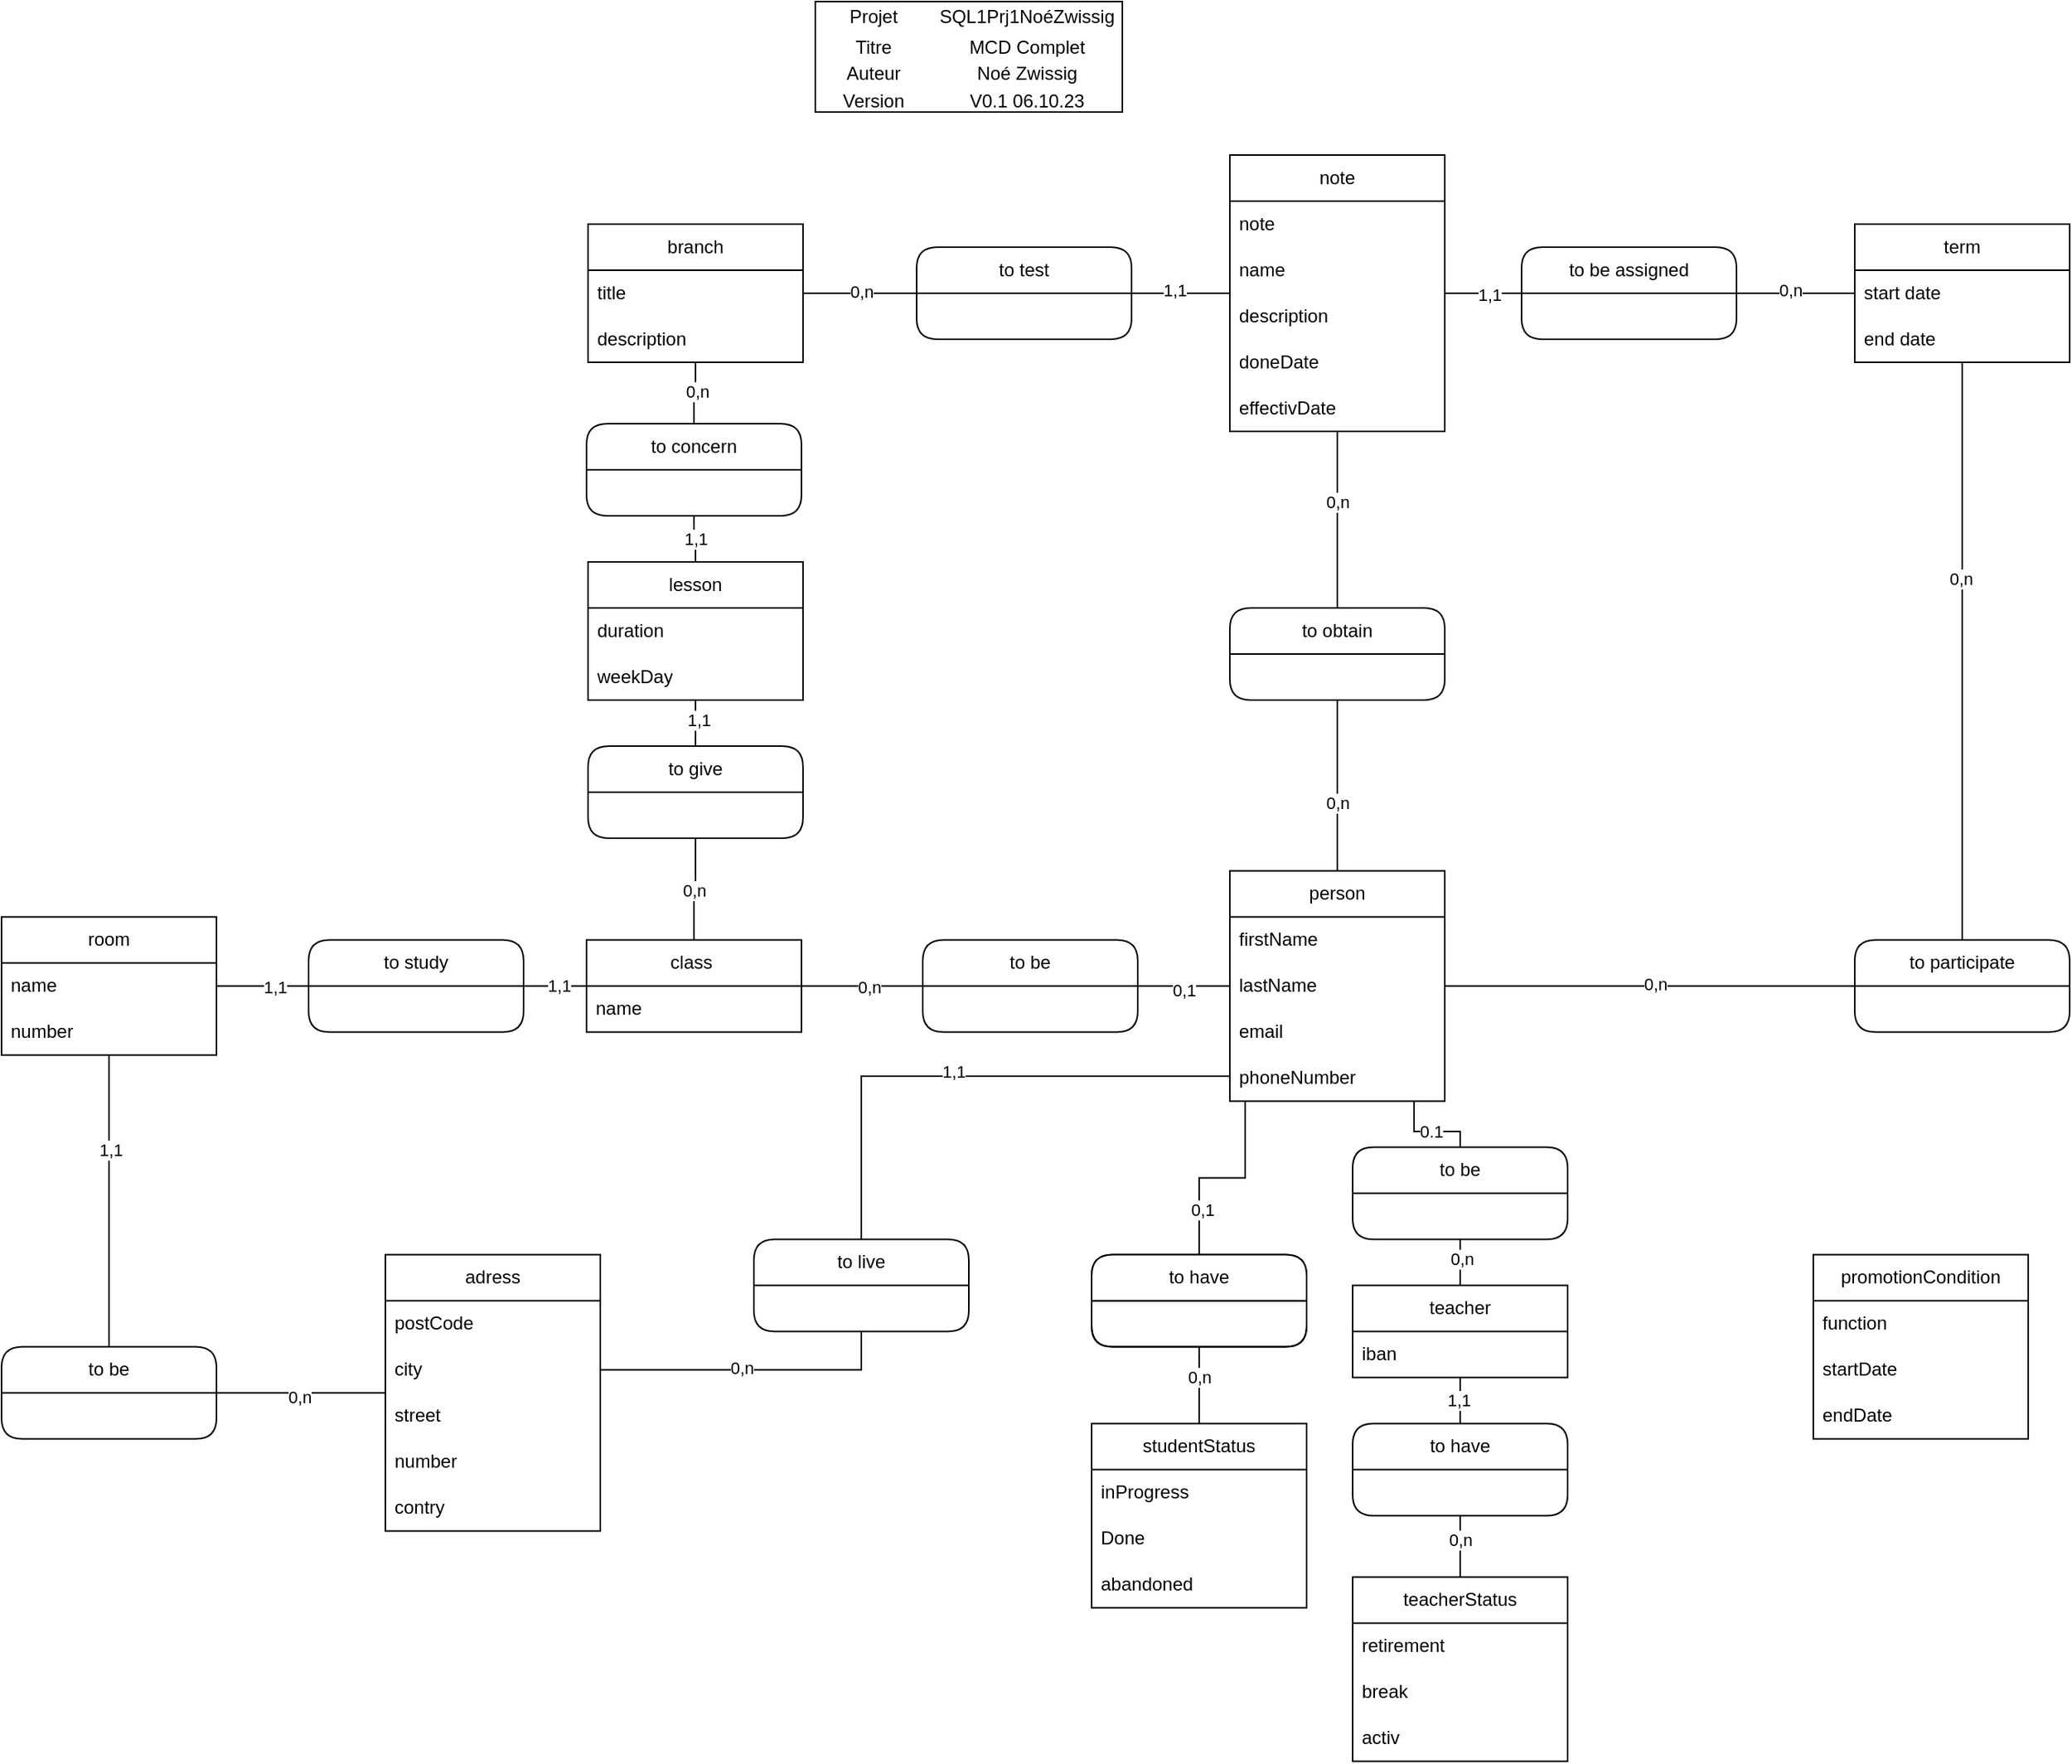 <mxfile version="22.0.3" type="device">
  <diagram id="SlcyL_1dXc510HohTbMC" name="Page-1">
    <mxGraphModel dx="1696" dy="459" grid="1" gridSize="10" guides="1" tooltips="1" connect="1" arrows="1" fold="1" page="1" pageScale="1" pageWidth="827" pageHeight="1169" math="0" shadow="0">
      <root>
        <mxCell id="0" />
        <mxCell id="1" parent="0" />
        <mxCell id="Vm--kur70LxepdhDHyg7-114" style="edgeStyle=orthogonalEdgeStyle;shape=connector;rounded=0;orthogonalLoop=1;jettySize=auto;html=1;labelBackgroundColor=none;strokeColor=default;align=center;verticalAlign=middle;fontFamily=Helvetica;fontSize=11;fontColor=default;endArrow=none;endFill=0;" edge="1" parent="1" source="Vm--kur70LxepdhDHyg7-1" target="Vm--kur70LxepdhDHyg7-113">
          <mxGeometry relative="1" as="geometry">
            <Array as="points">
              <mxPoint x="400" y="746" />
              <mxPoint x="430" y="746" />
            </Array>
          </mxGeometry>
        </mxCell>
        <mxCell id="Vm--kur70LxepdhDHyg7-125" value="0.1" style="edgeLabel;html=1;align=center;verticalAlign=middle;resizable=0;points=[];fontSize=11;fontFamily=Helvetica;fontColor=default;" vertex="1" connectable="0" parent="Vm--kur70LxepdhDHyg7-114">
          <mxGeometry x="-0.006" relative="1" as="geometry">
            <mxPoint as="offset" />
          </mxGeometry>
        </mxCell>
        <mxCell id="Vm--kur70LxepdhDHyg7-122" style="edgeStyle=orthogonalEdgeStyle;shape=connector;rounded=0;orthogonalLoop=1;jettySize=auto;html=1;labelBackgroundColor=none;strokeColor=default;align=center;verticalAlign=middle;fontFamily=Helvetica;fontSize=11;fontColor=default;endArrow=none;endFill=0;" edge="1" parent="1" source="Vm--kur70LxepdhDHyg7-1" target="Vm--kur70LxepdhDHyg7-112">
          <mxGeometry relative="1" as="geometry">
            <Array as="points">
              <mxPoint x="290" y="776.25" />
              <mxPoint x="260" y="776.25" />
            </Array>
          </mxGeometry>
        </mxCell>
        <mxCell id="Vm--kur70LxepdhDHyg7-123" value="0,1" style="edgeLabel;html=1;align=center;verticalAlign=middle;resizable=0;points=[];fontSize=11;fontFamily=Helvetica;fontColor=default;" vertex="1" connectable="0" parent="Vm--kur70LxepdhDHyg7-122">
          <mxGeometry x="0.549" y="2" relative="1" as="geometry">
            <mxPoint as="offset" />
          </mxGeometry>
        </mxCell>
        <mxCell id="Vm--kur70LxepdhDHyg7-131" style="edgeStyle=orthogonalEdgeStyle;shape=connector;rounded=0;orthogonalLoop=1;jettySize=auto;html=1;labelBackgroundColor=none;strokeColor=default;align=center;verticalAlign=middle;fontFamily=Helvetica;fontSize=11;fontColor=default;endArrow=none;endFill=0;" edge="1" parent="1" source="Vm--kur70LxepdhDHyg7-1" target="Vm--kur70LxepdhDHyg7-130">
          <mxGeometry relative="1" as="geometry" />
        </mxCell>
        <mxCell id="Vm--kur70LxepdhDHyg7-133" value="0,1" style="edgeLabel;html=1;align=center;verticalAlign=middle;resizable=0;points=[];fontSize=11;fontFamily=Helvetica;fontColor=default;" vertex="1" connectable="0" parent="Vm--kur70LxepdhDHyg7-131">
          <mxGeometry x="0.008" y="2" relative="1" as="geometry">
            <mxPoint as="offset" />
          </mxGeometry>
        </mxCell>
        <mxCell id="Vm--kur70LxepdhDHyg7-156" style="edgeStyle=orthogonalEdgeStyle;shape=connector;rounded=0;orthogonalLoop=1;jettySize=auto;html=1;labelBackgroundColor=none;strokeColor=default;align=center;verticalAlign=middle;fontFamily=Helvetica;fontSize=11;fontColor=default;endArrow=none;endFill=0;" edge="1" parent="1" source="Vm--kur70LxepdhDHyg7-1" target="Vm--kur70LxepdhDHyg7-155">
          <mxGeometry relative="1" as="geometry" />
        </mxCell>
        <mxCell id="Vm--kur70LxepdhDHyg7-158" value="0,n" style="edgeLabel;html=1;align=center;verticalAlign=middle;resizable=0;points=[];fontSize=11;fontFamily=Helvetica;fontColor=default;" vertex="1" connectable="0" parent="Vm--kur70LxepdhDHyg7-156">
          <mxGeometry x="-0.188" relative="1" as="geometry">
            <mxPoint as="offset" />
          </mxGeometry>
        </mxCell>
        <mxCell id="Vm--kur70LxepdhDHyg7-171" style="edgeStyle=orthogonalEdgeStyle;shape=connector;rounded=0;orthogonalLoop=1;jettySize=auto;html=1;labelBackgroundColor=none;strokeColor=default;align=center;verticalAlign=middle;fontFamily=Helvetica;fontSize=11;fontColor=default;endArrow=none;endFill=0;" edge="1" parent="1" source="Vm--kur70LxepdhDHyg7-1" target="Vm--kur70LxepdhDHyg7-170">
          <mxGeometry relative="1" as="geometry" />
        </mxCell>
        <mxCell id="Vm--kur70LxepdhDHyg7-174" value="0,n" style="edgeLabel;html=1;align=center;verticalAlign=middle;resizable=0;points=[];fontSize=11;fontFamily=Helvetica;fontColor=default;" vertex="1" connectable="0" parent="Vm--kur70LxepdhDHyg7-171">
          <mxGeometry x="0.021" y="2" relative="1" as="geometry">
            <mxPoint as="offset" />
          </mxGeometry>
        </mxCell>
        <mxCell id="Vm--kur70LxepdhDHyg7-177" style="edgeStyle=orthogonalEdgeStyle;shape=connector;rounded=0;orthogonalLoop=1;jettySize=auto;html=1;labelBackgroundColor=none;strokeColor=default;align=center;verticalAlign=middle;fontFamily=Helvetica;fontSize=11;fontColor=default;endArrow=none;endFill=0;" edge="1" parent="1" source="Vm--kur70LxepdhDHyg7-1" target="Vm--kur70LxepdhDHyg7-175">
          <mxGeometry relative="1" as="geometry">
            <Array as="points">
              <mxPoint x="40" y="710" />
            </Array>
          </mxGeometry>
        </mxCell>
        <mxCell id="Vm--kur70LxepdhDHyg7-178" value="1,1" style="edgeLabel;html=1;align=center;verticalAlign=middle;resizable=0;points=[];fontSize=11;fontFamily=Helvetica;fontColor=default;" vertex="1" connectable="0" parent="Vm--kur70LxepdhDHyg7-177">
          <mxGeometry x="0.04" y="-3" relative="1" as="geometry">
            <mxPoint as="offset" />
          </mxGeometry>
        </mxCell>
        <mxCell id="Vm--kur70LxepdhDHyg7-1" value="person" style="swimlane;fontStyle=0;childLayout=stackLayout;horizontal=1;startSize=30;horizontalStack=0;resizeParent=1;resizeParentMax=0;resizeLast=0;collapsible=1;marginBottom=0;whiteSpace=wrap;html=1;labelBackgroundColor=none;" vertex="1" parent="1">
          <mxGeometry x="280" y="576.25" width="140" height="150" as="geometry" />
        </mxCell>
        <mxCell id="Vm--kur70LxepdhDHyg7-2" value="firstName" style="text;strokeColor=none;fillColor=none;align=left;verticalAlign=middle;spacingLeft=4;spacingRight=4;overflow=hidden;points=[[0,0.5],[1,0.5]];portConstraint=eastwest;rotatable=0;whiteSpace=wrap;html=1;labelBackgroundColor=none;" vertex="1" parent="Vm--kur70LxepdhDHyg7-1">
          <mxGeometry y="30" width="140" height="30" as="geometry" />
        </mxCell>
        <mxCell id="Vm--kur70LxepdhDHyg7-3" value="lastName" style="text;strokeColor=none;fillColor=none;align=left;verticalAlign=middle;spacingLeft=4;spacingRight=4;overflow=hidden;points=[[0,0.5],[1,0.5]];portConstraint=eastwest;rotatable=0;whiteSpace=wrap;html=1;labelBackgroundColor=none;" vertex="1" parent="Vm--kur70LxepdhDHyg7-1">
          <mxGeometry y="60" width="140" height="30" as="geometry" />
        </mxCell>
        <mxCell id="Vm--kur70LxepdhDHyg7-98" value="email" style="text;strokeColor=none;fillColor=none;align=left;verticalAlign=middle;spacingLeft=4;spacingRight=4;overflow=hidden;points=[[0,0.5],[1,0.5]];portConstraint=eastwest;rotatable=0;whiteSpace=wrap;html=1;labelBackgroundColor=none;" vertex="1" parent="Vm--kur70LxepdhDHyg7-1">
          <mxGeometry y="90" width="140" height="30" as="geometry" />
        </mxCell>
        <mxCell id="Vm--kur70LxepdhDHyg7-4" value="phoneNumber" style="text;strokeColor=none;fillColor=none;align=left;verticalAlign=middle;spacingLeft=4;spacingRight=4;overflow=hidden;points=[[0,0.5],[1,0.5]];portConstraint=eastwest;rotatable=0;whiteSpace=wrap;html=1;labelBackgroundColor=none;" vertex="1" parent="Vm--kur70LxepdhDHyg7-1">
          <mxGeometry y="120" width="140" height="30" as="geometry" />
        </mxCell>
        <mxCell id="Vm--kur70LxepdhDHyg7-29" value="" style="shape=table;html=1;whiteSpace=wrap;startSize=0;container=1;collapsible=0;childLayout=tableLayout;columnLines=0;rowLines=0;fontSize=16;labelBackgroundColor=none;" vertex="1" parent="1">
          <mxGeometry x="10" y="10" width="200" height="72" as="geometry" />
        </mxCell>
        <mxCell id="Vm--kur70LxepdhDHyg7-30" value="" style="shape=tableRow;horizontal=0;startSize=0;swimlaneHead=0;swimlaneBody=0;top=0;left=0;bottom=0;right=0;collapsible=0;dropTarget=0;fillColor=none;points=[[0,0.5],[1,0.5]];portConstraint=eastwest;fontSize=16;labelBackgroundColor=none;" vertex="1" parent="Vm--kur70LxepdhDHyg7-29">
          <mxGeometry width="200" height="20" as="geometry" />
        </mxCell>
        <mxCell id="Vm--kur70LxepdhDHyg7-31" value="Projet&lt;br&gt;" style="shape=partialRectangle;html=1;whiteSpace=wrap;connectable=0;fillColor=none;top=0;left=0;bottom=0;right=0;overflow=hidden;fontSize=12;labelBackgroundColor=none;" vertex="1" parent="Vm--kur70LxepdhDHyg7-30">
          <mxGeometry width="76" height="20" as="geometry">
            <mxRectangle width="76" height="20" as="alternateBounds" />
          </mxGeometry>
        </mxCell>
        <mxCell id="Vm--kur70LxepdhDHyg7-32" value="SQL1Prj1NoéZwissig" style="shape=partialRectangle;html=1;whiteSpace=wrap;connectable=0;fillColor=none;top=0;left=0;bottom=0;right=0;overflow=hidden;fontSize=12;labelBackgroundColor=none;" vertex="1" parent="Vm--kur70LxepdhDHyg7-30">
          <mxGeometry x="76" width="124" height="20" as="geometry">
            <mxRectangle width="124" height="20" as="alternateBounds" />
          </mxGeometry>
        </mxCell>
        <mxCell id="Vm--kur70LxepdhDHyg7-34" value="" style="shape=tableRow;horizontal=0;startSize=0;swimlaneHead=0;swimlaneBody=0;top=0;left=0;bottom=0;right=0;collapsible=0;dropTarget=0;fillColor=none;points=[[0,0.5],[1,0.5]];portConstraint=eastwest;fontSize=16;labelBackgroundColor=none;" vertex="1" parent="Vm--kur70LxepdhDHyg7-29">
          <mxGeometry y="20" width="200" height="17" as="geometry" />
        </mxCell>
        <mxCell id="Vm--kur70LxepdhDHyg7-35" value="Titre" style="shape=partialRectangle;html=1;whiteSpace=wrap;connectable=0;fillColor=none;top=0;left=0;bottom=0;right=0;overflow=hidden;fontSize=12;labelBackgroundColor=none;" vertex="1" parent="Vm--kur70LxepdhDHyg7-34">
          <mxGeometry width="76" height="17" as="geometry">
            <mxRectangle width="76" height="17" as="alternateBounds" />
          </mxGeometry>
        </mxCell>
        <mxCell id="Vm--kur70LxepdhDHyg7-36" value="MCD Complet" style="shape=partialRectangle;html=1;whiteSpace=wrap;connectable=0;fillColor=none;top=0;left=0;bottom=0;right=0;overflow=hidden;fontSize=12;labelBackgroundColor=none;" vertex="1" parent="Vm--kur70LxepdhDHyg7-34">
          <mxGeometry x="76" width="124" height="17" as="geometry">
            <mxRectangle width="124" height="17" as="alternateBounds" />
          </mxGeometry>
        </mxCell>
        <mxCell id="Vm--kur70LxepdhDHyg7-38" value="" style="shape=tableRow;horizontal=0;startSize=0;swimlaneHead=0;swimlaneBody=0;top=0;left=0;bottom=0;right=0;collapsible=0;dropTarget=0;fillColor=none;points=[[0,0.5],[1,0.5]];portConstraint=eastwest;fontSize=16;labelBackgroundColor=none;" vertex="1" parent="Vm--kur70LxepdhDHyg7-29">
          <mxGeometry y="37" width="200" height="18" as="geometry" />
        </mxCell>
        <mxCell id="Vm--kur70LxepdhDHyg7-39" value="Auteur" style="shape=partialRectangle;html=1;whiteSpace=wrap;connectable=0;fillColor=none;top=0;left=0;bottom=0;right=0;overflow=hidden;fontSize=12;labelBackgroundColor=none;" vertex="1" parent="Vm--kur70LxepdhDHyg7-38">
          <mxGeometry width="76" height="18" as="geometry">
            <mxRectangle width="76" height="18" as="alternateBounds" />
          </mxGeometry>
        </mxCell>
        <mxCell id="Vm--kur70LxepdhDHyg7-40" value="Noé Zwissig" style="shape=partialRectangle;html=1;whiteSpace=wrap;connectable=0;fillColor=none;top=0;left=0;bottom=0;right=0;overflow=hidden;fontSize=12;labelBackgroundColor=none;" vertex="1" parent="Vm--kur70LxepdhDHyg7-38">
          <mxGeometry x="76" width="124" height="18" as="geometry">
            <mxRectangle width="124" height="18" as="alternateBounds" />
          </mxGeometry>
        </mxCell>
        <mxCell id="Vm--kur70LxepdhDHyg7-42" style="shape=tableRow;horizontal=0;startSize=0;swimlaneHead=0;swimlaneBody=0;top=0;left=0;bottom=0;right=0;collapsible=0;dropTarget=0;fillColor=none;points=[[0,0.5],[1,0.5]];portConstraint=eastwest;fontSize=16;labelBackgroundColor=none;" vertex="1" parent="Vm--kur70LxepdhDHyg7-29">
          <mxGeometry y="55" width="200" height="17" as="geometry" />
        </mxCell>
        <mxCell id="Vm--kur70LxepdhDHyg7-43" value="Version" style="shape=partialRectangle;html=1;whiteSpace=wrap;connectable=0;fillColor=none;top=0;left=0;bottom=0;right=0;overflow=hidden;fontSize=12;labelBackgroundColor=none;" vertex="1" parent="Vm--kur70LxepdhDHyg7-42">
          <mxGeometry width="76" height="17" as="geometry">
            <mxRectangle width="76" height="17" as="alternateBounds" />
          </mxGeometry>
        </mxCell>
        <mxCell id="Vm--kur70LxepdhDHyg7-44" value="V0.1 06.10.23" style="shape=partialRectangle;html=1;whiteSpace=wrap;connectable=0;fillColor=none;top=0;left=0;bottom=0;right=0;overflow=hidden;fontSize=12;labelBackgroundColor=none;" vertex="1" parent="Vm--kur70LxepdhDHyg7-42">
          <mxGeometry x="76" width="124" height="17" as="geometry">
            <mxRectangle width="124" height="17" as="alternateBounds" />
          </mxGeometry>
        </mxCell>
        <mxCell id="Vm--kur70LxepdhDHyg7-118" style="edgeStyle=orthogonalEdgeStyle;shape=connector;rounded=0;orthogonalLoop=1;jettySize=auto;html=1;labelBackgroundColor=none;strokeColor=default;align=center;verticalAlign=middle;fontFamily=Helvetica;fontSize=11;fontColor=default;endArrow=none;endFill=0;" edge="1" parent="1" source="Vm--kur70LxepdhDHyg7-54" target="Vm--kur70LxepdhDHyg7-117">
          <mxGeometry relative="1" as="geometry" />
        </mxCell>
        <mxCell id="Vm--kur70LxepdhDHyg7-127" value="1,1" style="edgeLabel;html=1;align=center;verticalAlign=middle;resizable=0;points=[];fontSize=11;fontFamily=Helvetica;fontColor=default;" vertex="1" connectable="0" parent="Vm--kur70LxepdhDHyg7-118">
          <mxGeometry x="0.047" y="1" relative="1" as="geometry">
            <mxPoint as="offset" />
          </mxGeometry>
        </mxCell>
        <mxCell id="Vm--kur70LxepdhDHyg7-54" value="teacher" style="swimlane;fontStyle=0;childLayout=stackLayout;horizontal=1;startSize=30;horizontalStack=0;resizeParent=1;resizeParentMax=0;resizeLast=0;collapsible=1;marginBottom=0;whiteSpace=wrap;html=1;labelBackgroundColor=none;" vertex="1" parent="1">
          <mxGeometry x="360" y="846.25" width="140" height="60" as="geometry" />
        </mxCell>
        <mxCell id="Vm--kur70LxepdhDHyg7-55" value="iban" style="text;strokeColor=none;fillColor=none;align=left;verticalAlign=middle;spacingLeft=4;spacingRight=4;overflow=hidden;points=[[0,0.5],[1,0.5]];portConstraint=eastwest;rotatable=0;whiteSpace=wrap;html=1;labelBackgroundColor=none;" vertex="1" parent="Vm--kur70LxepdhDHyg7-54">
          <mxGeometry y="30" width="140" height="30" as="geometry" />
        </mxCell>
        <mxCell id="Vm--kur70LxepdhDHyg7-162" style="edgeStyle=orthogonalEdgeStyle;shape=connector;rounded=0;orthogonalLoop=1;jettySize=auto;html=1;labelBackgroundColor=none;strokeColor=default;align=center;verticalAlign=middle;fontFamily=Helvetica;fontSize=11;fontColor=default;endArrow=none;endFill=0;" edge="1" parent="1" source="Vm--kur70LxepdhDHyg7-58" target="Vm--kur70LxepdhDHyg7-160">
          <mxGeometry relative="1" as="geometry" />
        </mxCell>
        <mxCell id="Vm--kur70LxepdhDHyg7-164" value="0,n" style="edgeLabel;html=1;align=center;verticalAlign=middle;resizable=0;points=[];fontSize=11;fontFamily=Helvetica;fontColor=default;" vertex="1" connectable="0" parent="Vm--kur70LxepdhDHyg7-162">
          <mxGeometry x="0.1" y="-2" relative="1" as="geometry">
            <mxPoint as="offset" />
          </mxGeometry>
        </mxCell>
        <mxCell id="Vm--kur70LxepdhDHyg7-172" style="edgeStyle=orthogonalEdgeStyle;shape=connector;rounded=0;orthogonalLoop=1;jettySize=auto;html=1;labelBackgroundColor=none;strokeColor=default;align=center;verticalAlign=middle;fontFamily=Helvetica;fontSize=11;fontColor=default;endArrow=none;endFill=0;" edge="1" parent="1" source="Vm--kur70LxepdhDHyg7-58" target="Vm--kur70LxepdhDHyg7-170">
          <mxGeometry relative="1" as="geometry" />
        </mxCell>
        <mxCell id="Vm--kur70LxepdhDHyg7-173" value="0,n" style="edgeLabel;html=1;align=center;verticalAlign=middle;resizable=0;points=[];fontSize=11;fontFamily=Helvetica;fontColor=default;" vertex="1" connectable="0" parent="Vm--kur70LxepdhDHyg7-172">
          <mxGeometry x="-0.245" y="-1" relative="1" as="geometry">
            <mxPoint y="-1" as="offset" />
          </mxGeometry>
        </mxCell>
        <mxCell id="Vm--kur70LxepdhDHyg7-58" value="term" style="swimlane;fontStyle=0;childLayout=stackLayout;horizontal=1;startSize=30;horizontalStack=0;resizeParent=1;resizeParentMax=0;resizeLast=0;collapsible=1;marginBottom=0;whiteSpace=wrap;html=1;labelBackgroundColor=none;" vertex="1" parent="1">
          <mxGeometry x="687" y="155" width="140" height="90" as="geometry" />
        </mxCell>
        <mxCell id="Vm--kur70LxepdhDHyg7-59" value="start date" style="text;strokeColor=none;fillColor=none;align=left;verticalAlign=middle;spacingLeft=4;spacingRight=4;overflow=hidden;points=[[0,0.5],[1,0.5]];portConstraint=eastwest;rotatable=0;whiteSpace=wrap;html=1;labelBackgroundColor=none;" vertex="1" parent="Vm--kur70LxepdhDHyg7-58">
          <mxGeometry y="30" width="140" height="30" as="geometry" />
        </mxCell>
        <mxCell id="Vm--kur70LxepdhDHyg7-60" value="end date" style="text;strokeColor=none;fillColor=none;align=left;verticalAlign=middle;spacingLeft=4;spacingRight=4;overflow=hidden;points=[[0,0.5],[1,0.5]];portConstraint=eastwest;rotatable=0;whiteSpace=wrap;html=1;labelBackgroundColor=none;" vertex="1" parent="Vm--kur70LxepdhDHyg7-58">
          <mxGeometry y="60" width="140" height="30" as="geometry" />
        </mxCell>
        <mxCell id="Vm--kur70LxepdhDHyg7-137" style="edgeStyle=orthogonalEdgeStyle;shape=connector;rounded=0;orthogonalLoop=1;jettySize=auto;html=1;labelBackgroundColor=none;strokeColor=default;align=center;verticalAlign=middle;fontFamily=Helvetica;fontSize=11;fontColor=default;endArrow=none;endFill=0;" edge="1" parent="1" source="Vm--kur70LxepdhDHyg7-62" target="Vm--kur70LxepdhDHyg7-136">
          <mxGeometry relative="1" as="geometry" />
        </mxCell>
        <mxCell id="Vm--kur70LxepdhDHyg7-139" value="1,1" style="edgeLabel;html=1;align=center;verticalAlign=middle;resizable=0;points=[];fontSize=11;fontFamily=Helvetica;fontColor=default;" vertex="1" connectable="0" parent="Vm--kur70LxepdhDHyg7-137">
          <mxGeometry x="-0.12" y="-1" relative="1" as="geometry">
            <mxPoint as="offset" />
          </mxGeometry>
        </mxCell>
        <mxCell id="Vm--kur70LxepdhDHyg7-62" value="class&amp;nbsp;" style="swimlane;fontStyle=0;childLayout=stackLayout;horizontal=1;startSize=30;horizontalStack=0;resizeParent=1;resizeParentMax=0;resizeLast=0;collapsible=1;marginBottom=0;whiteSpace=wrap;html=1;labelBackgroundColor=none;" vertex="1" parent="1">
          <mxGeometry x="-139" y="621.25" width="140" height="60" as="geometry" />
        </mxCell>
        <mxCell id="Vm--kur70LxepdhDHyg7-63" value="name" style="text;strokeColor=none;fillColor=none;align=left;verticalAlign=middle;spacingLeft=4;spacingRight=4;overflow=hidden;points=[[0,0.5],[1,0.5]];portConstraint=eastwest;rotatable=0;whiteSpace=wrap;html=1;labelBackgroundColor=none;" vertex="1" parent="Vm--kur70LxepdhDHyg7-62">
          <mxGeometry y="30" width="140" height="30" as="geometry" />
        </mxCell>
        <mxCell id="Vm--kur70LxepdhDHyg7-181" style="edgeStyle=orthogonalEdgeStyle;shape=connector;rounded=0;orthogonalLoop=1;jettySize=auto;html=1;labelBackgroundColor=none;strokeColor=default;align=center;verticalAlign=middle;fontFamily=Helvetica;fontSize=11;fontColor=default;endArrow=none;endFill=0;" edge="1" parent="1" source="Vm--kur70LxepdhDHyg7-66" target="Vm--kur70LxepdhDHyg7-180">
          <mxGeometry relative="1" as="geometry" />
        </mxCell>
        <mxCell id="Vm--kur70LxepdhDHyg7-183" value="1,1" style="edgeLabel;html=1;align=center;verticalAlign=middle;resizable=0;points=[];fontSize=11;fontFamily=Helvetica;fontColor=default;" vertex="1" connectable="0" parent="Vm--kur70LxepdhDHyg7-181">
          <mxGeometry x="-0.347" y="1" relative="1" as="geometry">
            <mxPoint y="-1" as="offset" />
          </mxGeometry>
        </mxCell>
        <mxCell id="Vm--kur70LxepdhDHyg7-66" value="room" style="swimlane;fontStyle=0;childLayout=stackLayout;horizontal=1;startSize=30;horizontalStack=0;resizeParent=1;resizeParentMax=0;resizeLast=0;collapsible=1;marginBottom=0;whiteSpace=wrap;html=1;labelBackgroundColor=none;" vertex="1" parent="1">
          <mxGeometry x="-520" y="606.25" width="140" height="90" as="geometry" />
        </mxCell>
        <mxCell id="Vm--kur70LxepdhDHyg7-67" value="name" style="text;strokeColor=none;fillColor=none;align=left;verticalAlign=middle;spacingLeft=4;spacingRight=4;overflow=hidden;points=[[0,0.5],[1,0.5]];portConstraint=eastwest;rotatable=0;whiteSpace=wrap;html=1;labelBackgroundColor=none;" vertex="1" parent="Vm--kur70LxepdhDHyg7-66">
          <mxGeometry y="30" width="140" height="30" as="geometry" />
        </mxCell>
        <mxCell id="Vm--kur70LxepdhDHyg7-68" value="number" style="text;strokeColor=none;fillColor=none;align=left;verticalAlign=middle;spacingLeft=4;spacingRight=4;overflow=hidden;points=[[0,0.5],[1,0.5]];portConstraint=eastwest;rotatable=0;whiteSpace=wrap;html=1;labelBackgroundColor=none;" vertex="1" parent="Vm--kur70LxepdhDHyg7-66">
          <mxGeometry y="60" width="140" height="30" as="geometry" />
        </mxCell>
        <mxCell id="Vm--kur70LxepdhDHyg7-107" style="edgeStyle=orthogonalEdgeStyle;rounded=0;orthogonalLoop=1;jettySize=auto;html=1;endArrow=none;endFill=0;labelBackgroundColor=none;fontColor=default;" edge="1" parent="1" source="Vm--kur70LxepdhDHyg7-70" target="Vm--kur70LxepdhDHyg7-104">
          <mxGeometry relative="1" as="geometry" />
        </mxCell>
        <mxCell id="Vm--kur70LxepdhDHyg7-110" value="1,1" style="edgeLabel;html=1;align=center;verticalAlign=middle;resizable=0;points=[];fontSize=11;fontFamily=Helvetica;fontColor=default;" vertex="1" connectable="0" parent="Vm--kur70LxepdhDHyg7-107">
          <mxGeometry x="0.139" y="-2" relative="1" as="geometry">
            <mxPoint as="offset" />
          </mxGeometry>
        </mxCell>
        <mxCell id="Vm--kur70LxepdhDHyg7-161" style="edgeStyle=orthogonalEdgeStyle;shape=connector;rounded=0;orthogonalLoop=1;jettySize=auto;html=1;labelBackgroundColor=none;strokeColor=default;align=center;verticalAlign=middle;fontFamily=Helvetica;fontSize=11;fontColor=default;endArrow=none;endFill=0;" edge="1" parent="1" source="Vm--kur70LxepdhDHyg7-70" target="Vm--kur70LxepdhDHyg7-160">
          <mxGeometry relative="1" as="geometry" />
        </mxCell>
        <mxCell id="Vm--kur70LxepdhDHyg7-163" value="1,1" style="edgeLabel;html=1;align=center;verticalAlign=middle;resizable=0;points=[];fontSize=11;fontFamily=Helvetica;fontColor=default;" vertex="1" connectable="0" parent="Vm--kur70LxepdhDHyg7-161">
          <mxGeometry x="0.159" y="-1" relative="1" as="geometry">
            <mxPoint as="offset" />
          </mxGeometry>
        </mxCell>
        <mxCell id="Vm--kur70LxepdhDHyg7-70" value="note" style="swimlane;fontStyle=0;childLayout=stackLayout;horizontal=1;startSize=30;horizontalStack=0;resizeParent=1;resizeParentMax=0;resizeLast=0;collapsible=1;marginBottom=0;whiteSpace=wrap;html=1;labelBackgroundColor=none;" vertex="1" parent="1">
          <mxGeometry x="280" y="110" width="140" height="180" as="geometry" />
        </mxCell>
        <mxCell id="Vm--kur70LxepdhDHyg7-71" value="note" style="text;strokeColor=none;fillColor=none;align=left;verticalAlign=middle;spacingLeft=4;spacingRight=4;overflow=hidden;points=[[0,0.5],[1,0.5]];portConstraint=eastwest;rotatable=0;whiteSpace=wrap;html=1;labelBackgroundColor=none;" vertex="1" parent="Vm--kur70LxepdhDHyg7-70">
          <mxGeometry y="30" width="140" height="30" as="geometry" />
        </mxCell>
        <mxCell id="Vm--kur70LxepdhDHyg7-152" value="name" style="text;strokeColor=none;fillColor=none;align=left;verticalAlign=middle;spacingLeft=4;spacingRight=4;overflow=hidden;points=[[0,0.5],[1,0.5]];portConstraint=eastwest;rotatable=0;whiteSpace=wrap;html=1;labelBackgroundColor=none;" vertex="1" parent="Vm--kur70LxepdhDHyg7-70">
          <mxGeometry y="60" width="140" height="30" as="geometry" />
        </mxCell>
        <mxCell id="Vm--kur70LxepdhDHyg7-154" value="description" style="text;strokeColor=none;fillColor=none;align=left;verticalAlign=middle;spacingLeft=4;spacingRight=4;overflow=hidden;points=[[0,0.5],[1,0.5]];portConstraint=eastwest;rotatable=0;whiteSpace=wrap;html=1;labelBackgroundColor=none;" vertex="1" parent="Vm--kur70LxepdhDHyg7-70">
          <mxGeometry y="90" width="140" height="30" as="geometry" />
        </mxCell>
        <mxCell id="Vm--kur70LxepdhDHyg7-153" value="doneDate" style="text;strokeColor=none;fillColor=none;align=left;verticalAlign=middle;spacingLeft=4;spacingRight=4;overflow=hidden;points=[[0,0.5],[1,0.5]];portConstraint=eastwest;rotatable=0;whiteSpace=wrap;html=1;labelBackgroundColor=none;" vertex="1" parent="Vm--kur70LxepdhDHyg7-70">
          <mxGeometry y="120" width="140" height="30" as="geometry" />
        </mxCell>
        <mxCell id="Vm--kur70LxepdhDHyg7-72" value="effectivDate" style="text;strokeColor=none;fillColor=none;align=left;verticalAlign=middle;spacingLeft=4;spacingRight=4;overflow=hidden;points=[[0,0.5],[1,0.5]];portConstraint=eastwest;rotatable=0;whiteSpace=wrap;html=1;labelBackgroundColor=none;" vertex="1" parent="Vm--kur70LxepdhDHyg7-70">
          <mxGeometry y="150" width="140" height="30" as="geometry" />
        </mxCell>
        <mxCell id="Vm--kur70LxepdhDHyg7-143" style="edgeStyle=orthogonalEdgeStyle;shape=connector;rounded=0;orthogonalLoop=1;jettySize=auto;html=1;labelBackgroundColor=none;strokeColor=default;align=center;verticalAlign=middle;fontFamily=Helvetica;fontSize=11;fontColor=default;endArrow=none;endFill=0;" edge="1" parent="1" source="Vm--kur70LxepdhDHyg7-74" target="Vm--kur70LxepdhDHyg7-141">
          <mxGeometry relative="1" as="geometry" />
        </mxCell>
        <mxCell id="Vm--kur70LxepdhDHyg7-144" value="0,n" style="edgeLabel;html=1;align=center;verticalAlign=middle;resizable=0;points=[];fontSize=11;fontFamily=Helvetica;fontColor=default;" vertex="1" connectable="0" parent="Vm--kur70LxepdhDHyg7-143">
          <mxGeometry x="-0.081" y="1" relative="1" as="geometry">
            <mxPoint as="offset" />
          </mxGeometry>
        </mxCell>
        <mxCell id="Vm--kur70LxepdhDHyg7-74" value="branch" style="swimlane;fontStyle=0;childLayout=stackLayout;horizontal=1;startSize=30;horizontalStack=0;resizeParent=1;resizeParentMax=0;resizeLast=0;collapsible=1;marginBottom=0;whiteSpace=wrap;html=1;labelBackgroundColor=none;" vertex="1" parent="1">
          <mxGeometry x="-138" y="155" width="140" height="90" as="geometry" />
        </mxCell>
        <mxCell id="Vm--kur70LxepdhDHyg7-75" value="title" style="text;strokeColor=none;fillColor=none;align=left;verticalAlign=middle;spacingLeft=4;spacingRight=4;overflow=hidden;points=[[0,0.5],[1,0.5]];portConstraint=eastwest;rotatable=0;whiteSpace=wrap;html=1;labelBackgroundColor=none;" vertex="1" parent="Vm--kur70LxepdhDHyg7-74">
          <mxGeometry y="30" width="140" height="30" as="geometry" />
        </mxCell>
        <mxCell id="Vm--kur70LxepdhDHyg7-103" value="description" style="text;strokeColor=none;fillColor=none;align=left;verticalAlign=middle;spacingLeft=4;spacingRight=4;overflow=hidden;points=[[0,0.5],[1,0.5]];portConstraint=eastwest;rotatable=0;whiteSpace=wrap;html=1;labelBackgroundColor=none;" vertex="1" parent="Vm--kur70LxepdhDHyg7-74">
          <mxGeometry y="60" width="140" height="30" as="geometry" />
        </mxCell>
        <mxCell id="Vm--kur70LxepdhDHyg7-142" style="edgeStyle=orthogonalEdgeStyle;shape=connector;rounded=0;orthogonalLoop=1;jettySize=auto;html=1;labelBackgroundColor=none;strokeColor=default;align=center;verticalAlign=middle;fontFamily=Helvetica;fontSize=11;fontColor=default;endArrow=none;endFill=0;" edge="1" parent="1" source="Vm--kur70LxepdhDHyg7-78" target="Vm--kur70LxepdhDHyg7-141">
          <mxGeometry relative="1" as="geometry" />
        </mxCell>
        <mxCell id="Vm--kur70LxepdhDHyg7-145" value="1,1" style="edgeLabel;html=1;align=center;verticalAlign=middle;resizable=0;points=[];fontSize=11;fontFamily=Helvetica;fontColor=default;" vertex="1" connectable="0" parent="Vm--kur70LxepdhDHyg7-142">
          <mxGeometry x="-0.026" relative="1" as="geometry">
            <mxPoint as="offset" />
          </mxGeometry>
        </mxCell>
        <mxCell id="Vm--kur70LxepdhDHyg7-166" style="edgeStyle=orthogonalEdgeStyle;shape=connector;rounded=0;orthogonalLoop=1;jettySize=auto;html=1;labelBackgroundColor=none;strokeColor=default;align=center;verticalAlign=middle;fontFamily=Helvetica;fontSize=11;fontColor=default;endArrow=none;endFill=0;" edge="1" parent="1" source="Vm--kur70LxepdhDHyg7-78" target="Vm--kur70LxepdhDHyg7-165">
          <mxGeometry relative="1" as="geometry" />
        </mxCell>
        <mxCell id="Vm--kur70LxepdhDHyg7-168" value="1,1" style="edgeLabel;html=1;align=center;verticalAlign=middle;resizable=0;points=[];fontSize=11;fontFamily=Helvetica;fontColor=default;" vertex="1" connectable="0" parent="Vm--kur70LxepdhDHyg7-166">
          <mxGeometry x="0.327" y="2" relative="1" as="geometry">
            <mxPoint as="offset" />
          </mxGeometry>
        </mxCell>
        <mxCell id="Vm--kur70LxepdhDHyg7-78" value="lesson" style="swimlane;fontStyle=0;childLayout=stackLayout;horizontal=1;startSize=30;horizontalStack=0;resizeParent=1;resizeParentMax=0;resizeLast=0;collapsible=1;marginBottom=0;whiteSpace=wrap;html=1;labelBackgroundColor=none;" vertex="1" parent="1">
          <mxGeometry x="-138" y="375" width="140" height="90" as="geometry" />
        </mxCell>
        <mxCell id="Vm--kur70LxepdhDHyg7-79" value="duration" style="text;strokeColor=none;fillColor=none;align=left;verticalAlign=middle;spacingLeft=4;spacingRight=4;overflow=hidden;points=[[0,0.5],[1,0.5]];portConstraint=eastwest;rotatable=0;whiteSpace=wrap;html=1;labelBackgroundColor=none;" vertex="1" parent="Vm--kur70LxepdhDHyg7-78">
          <mxGeometry y="30" width="140" height="30" as="geometry" />
        </mxCell>
        <mxCell id="Vm--kur70LxepdhDHyg7-151" value="weekDay" style="text;strokeColor=none;fillColor=none;align=left;verticalAlign=middle;spacingLeft=4;spacingRight=4;overflow=hidden;points=[[0,0.5],[1,0.5]];portConstraint=eastwest;rotatable=0;whiteSpace=wrap;html=1;labelBackgroundColor=none;" vertex="1" parent="Vm--kur70LxepdhDHyg7-78">
          <mxGeometry y="60" width="140" height="30" as="geometry" />
        </mxCell>
        <mxCell id="Vm--kur70LxepdhDHyg7-82" value="promotionCondition" style="swimlane;fontStyle=0;childLayout=stackLayout;horizontal=1;startSize=30;horizontalStack=0;resizeParent=1;resizeParentMax=0;resizeLast=0;collapsible=1;marginBottom=0;whiteSpace=wrap;html=1;labelBackgroundColor=none;" vertex="1" parent="1">
          <mxGeometry x="660" y="826.25" width="140" height="120" as="geometry" />
        </mxCell>
        <mxCell id="Vm--kur70LxepdhDHyg7-83" value="function" style="text;strokeColor=none;fillColor=none;align=left;verticalAlign=middle;spacingLeft=4;spacingRight=4;overflow=hidden;points=[[0,0.5],[1,0.5]];portConstraint=eastwest;rotatable=0;whiteSpace=wrap;html=1;labelBackgroundColor=none;" vertex="1" parent="Vm--kur70LxepdhDHyg7-82">
          <mxGeometry y="30" width="140" height="30" as="geometry" />
        </mxCell>
        <mxCell id="Vm--kur70LxepdhDHyg7-84" value="startDate" style="text;strokeColor=none;fillColor=none;align=left;verticalAlign=middle;spacingLeft=4;spacingRight=4;overflow=hidden;points=[[0,0.5],[1,0.5]];portConstraint=eastwest;rotatable=0;whiteSpace=wrap;html=1;labelBackgroundColor=none;" vertex="1" parent="Vm--kur70LxepdhDHyg7-82">
          <mxGeometry y="60" width="140" height="30" as="geometry" />
        </mxCell>
        <mxCell id="Vm--kur70LxepdhDHyg7-85" value="endDate" style="text;strokeColor=none;fillColor=none;align=left;verticalAlign=middle;spacingLeft=4;spacingRight=4;overflow=hidden;points=[[0,0.5],[1,0.5]];portConstraint=eastwest;rotatable=0;whiteSpace=wrap;html=1;labelBackgroundColor=none;" vertex="1" parent="Vm--kur70LxepdhDHyg7-82">
          <mxGeometry y="90" width="140" height="30" as="geometry" />
        </mxCell>
        <mxCell id="Vm--kur70LxepdhDHyg7-86" value="studentStatus" style="swimlane;fontStyle=0;childLayout=stackLayout;horizontal=1;startSize=30;horizontalStack=0;resizeParent=1;resizeParentMax=0;resizeLast=0;collapsible=1;marginBottom=0;whiteSpace=wrap;html=1;labelBackgroundColor=none;" vertex="1" parent="1">
          <mxGeometry x="190" y="936.25" width="140" height="120" as="geometry" />
        </mxCell>
        <mxCell id="Vm--kur70LxepdhDHyg7-87" value="inProgress" style="text;strokeColor=none;fillColor=none;align=left;verticalAlign=middle;spacingLeft=4;spacingRight=4;overflow=hidden;points=[[0,0.5],[1,0.5]];portConstraint=eastwest;rotatable=0;whiteSpace=wrap;html=1;labelBackgroundColor=none;" vertex="1" parent="Vm--kur70LxepdhDHyg7-86">
          <mxGeometry y="30" width="140" height="30" as="geometry" />
        </mxCell>
        <mxCell id="Vm--kur70LxepdhDHyg7-88" value="Done" style="text;strokeColor=none;fillColor=none;align=left;verticalAlign=middle;spacingLeft=4;spacingRight=4;overflow=hidden;points=[[0,0.5],[1,0.5]];portConstraint=eastwest;rotatable=0;whiteSpace=wrap;html=1;labelBackgroundColor=none;" vertex="1" parent="Vm--kur70LxepdhDHyg7-86">
          <mxGeometry y="60" width="140" height="30" as="geometry" />
        </mxCell>
        <mxCell id="Vm--kur70LxepdhDHyg7-89" value="abandoned" style="text;strokeColor=none;fillColor=none;align=left;verticalAlign=middle;spacingLeft=4;spacingRight=4;overflow=hidden;points=[[0,0.5],[1,0.5]];portConstraint=eastwest;rotatable=0;whiteSpace=wrap;html=1;labelBackgroundColor=none;" vertex="1" parent="Vm--kur70LxepdhDHyg7-86">
          <mxGeometry y="90" width="140" height="30" as="geometry" />
        </mxCell>
        <mxCell id="Vm--kur70LxepdhDHyg7-90" value="teacherStatus" style="swimlane;fontStyle=0;childLayout=stackLayout;horizontal=1;startSize=30;horizontalStack=0;resizeParent=1;resizeParentMax=0;resizeLast=0;collapsible=1;marginBottom=0;whiteSpace=wrap;html=1;labelBackgroundColor=none;" vertex="1" parent="1">
          <mxGeometry x="360" y="1036.25" width="140" height="120" as="geometry" />
        </mxCell>
        <mxCell id="Vm--kur70LxepdhDHyg7-91" value="retirement" style="text;strokeColor=none;fillColor=none;align=left;verticalAlign=middle;spacingLeft=4;spacingRight=4;overflow=hidden;points=[[0,0.5],[1,0.5]];portConstraint=eastwest;rotatable=0;whiteSpace=wrap;html=1;labelBackgroundColor=none;" vertex="1" parent="Vm--kur70LxepdhDHyg7-90">
          <mxGeometry y="30" width="140" height="30" as="geometry" />
        </mxCell>
        <mxCell id="Vm--kur70LxepdhDHyg7-92" value="break" style="text;strokeColor=none;fillColor=none;align=left;verticalAlign=middle;spacingLeft=4;spacingRight=4;overflow=hidden;points=[[0,0.5],[1,0.5]];portConstraint=eastwest;rotatable=0;whiteSpace=wrap;html=1;labelBackgroundColor=none;" vertex="1" parent="Vm--kur70LxepdhDHyg7-90">
          <mxGeometry y="60" width="140" height="30" as="geometry" />
        </mxCell>
        <mxCell id="Vm--kur70LxepdhDHyg7-93" value="activ" style="text;strokeColor=none;fillColor=none;align=left;verticalAlign=middle;spacingLeft=4;spacingRight=4;overflow=hidden;points=[[0,0.5],[1,0.5]];portConstraint=eastwest;rotatable=0;whiteSpace=wrap;html=1;labelBackgroundColor=none;" vertex="1" parent="Vm--kur70LxepdhDHyg7-90">
          <mxGeometry y="90" width="140" height="30" as="geometry" />
        </mxCell>
        <mxCell id="Vm--kur70LxepdhDHyg7-94" value="adress" style="swimlane;fontStyle=0;childLayout=stackLayout;horizontal=1;startSize=30;horizontalStack=0;resizeParent=1;resizeParentMax=0;resizeLast=0;collapsible=1;marginBottom=0;whiteSpace=wrap;html=1;labelBackgroundColor=none;" vertex="1" parent="1">
          <mxGeometry x="-270" y="826.25" width="140" height="180" as="geometry" />
        </mxCell>
        <mxCell id="Vm--kur70LxepdhDHyg7-97" value="postCode" style="text;strokeColor=none;fillColor=none;align=left;verticalAlign=middle;spacingLeft=4;spacingRight=4;overflow=hidden;points=[[0,0.5],[1,0.5]];portConstraint=eastwest;rotatable=0;whiteSpace=wrap;html=1;labelBackgroundColor=none;" vertex="1" parent="Vm--kur70LxepdhDHyg7-94">
          <mxGeometry y="30" width="140" height="30" as="geometry" />
        </mxCell>
        <mxCell id="Vm--kur70LxepdhDHyg7-96" value="city" style="text;strokeColor=none;fillColor=none;align=left;verticalAlign=middle;spacingLeft=4;spacingRight=4;overflow=hidden;points=[[0,0.5],[1,0.5]];portConstraint=eastwest;rotatable=0;whiteSpace=wrap;html=1;labelBackgroundColor=none;" vertex="1" parent="Vm--kur70LxepdhDHyg7-94">
          <mxGeometry y="60" width="140" height="30" as="geometry" />
        </mxCell>
        <mxCell id="Vm--kur70LxepdhDHyg7-95" value="street" style="text;strokeColor=none;fillColor=none;align=left;verticalAlign=middle;spacingLeft=4;spacingRight=4;overflow=hidden;points=[[0,0.5],[1,0.5]];portConstraint=eastwest;rotatable=0;whiteSpace=wrap;html=1;labelBackgroundColor=none;" vertex="1" parent="Vm--kur70LxepdhDHyg7-94">
          <mxGeometry y="90" width="140" height="30" as="geometry" />
        </mxCell>
        <mxCell id="Vm--kur70LxepdhDHyg7-99" value="number" style="text;strokeColor=none;fillColor=none;align=left;verticalAlign=middle;spacingLeft=4;spacingRight=4;overflow=hidden;points=[[0,0.5],[1,0.5]];portConstraint=eastwest;rotatable=0;whiteSpace=wrap;html=1;labelBackgroundColor=none;" vertex="1" parent="Vm--kur70LxepdhDHyg7-94">
          <mxGeometry y="120" width="140" height="30" as="geometry" />
        </mxCell>
        <mxCell id="Vm--kur70LxepdhDHyg7-100" value="contry" style="text;strokeColor=none;fillColor=none;align=left;verticalAlign=middle;spacingLeft=4;spacingRight=4;overflow=hidden;points=[[0,0.5],[1,0.5]];portConstraint=eastwest;rotatable=0;whiteSpace=wrap;html=1;labelBackgroundColor=none;" vertex="1" parent="Vm--kur70LxepdhDHyg7-94">
          <mxGeometry y="150" width="140" height="30" as="geometry" />
        </mxCell>
        <mxCell id="Vm--kur70LxepdhDHyg7-108" style="edgeStyle=orthogonalEdgeStyle;rounded=0;orthogonalLoop=1;jettySize=auto;html=1;endArrow=none;endFill=0;labelBackgroundColor=none;fontColor=default;" edge="1" parent="1" source="Vm--kur70LxepdhDHyg7-104" target="Vm--kur70LxepdhDHyg7-74">
          <mxGeometry relative="1" as="geometry" />
        </mxCell>
        <mxCell id="Vm--kur70LxepdhDHyg7-109" value="0,n" style="edgeLabel;html=1;align=center;verticalAlign=middle;resizable=0;points=[];fontSize=11;fontFamily=Helvetica;fontColor=default;" vertex="1" connectable="0" parent="Vm--kur70LxepdhDHyg7-108">
          <mxGeometry x="-0.027" y="-1" relative="1" as="geometry">
            <mxPoint as="offset" />
          </mxGeometry>
        </mxCell>
        <mxCell id="Vm--kur70LxepdhDHyg7-104" value="to test" style="swimlane;fontStyle=0;childLayout=stackLayout;horizontal=1;startSize=30;horizontalStack=0;resizeParent=1;resizeParentMax=0;resizeLast=0;collapsible=1;marginBottom=0;whiteSpace=wrap;html=1;rounded=1;labelBackgroundColor=none;" vertex="1" parent="1">
          <mxGeometry x="76" y="170" width="140" height="60" as="geometry" />
        </mxCell>
        <mxCell id="Vm--kur70LxepdhDHyg7-121" style="edgeStyle=orthogonalEdgeStyle;shape=connector;rounded=0;orthogonalLoop=1;jettySize=auto;html=1;labelBackgroundColor=none;strokeColor=default;align=center;verticalAlign=middle;fontFamily=Helvetica;fontSize=11;fontColor=default;endArrow=none;endFill=0;" edge="1" parent="1" source="Vm--kur70LxepdhDHyg7-112" target="Vm--kur70LxepdhDHyg7-86">
          <mxGeometry relative="1" as="geometry" />
        </mxCell>
        <mxCell id="Vm--kur70LxepdhDHyg7-124" value="0,n" style="edgeLabel;html=1;align=center;verticalAlign=middle;resizable=0;points=[];fontSize=11;fontFamily=Helvetica;fontColor=default;" vertex="1" connectable="0" parent="Vm--kur70LxepdhDHyg7-121">
          <mxGeometry x="-0.224" relative="1" as="geometry">
            <mxPoint as="offset" />
          </mxGeometry>
        </mxCell>
        <mxCell id="Vm--kur70LxepdhDHyg7-112" value="to have" style="swimlane;fontStyle=0;childLayout=stackLayout;horizontal=1;startSize=30;horizontalStack=0;resizeParent=1;resizeParentMax=0;resizeLast=0;collapsible=1;marginBottom=0;whiteSpace=wrap;html=1;rounded=1;labelBackgroundColor=none;" vertex="1" parent="1">
          <mxGeometry x="190" y="826.25" width="140" height="60" as="geometry" />
        </mxCell>
        <mxCell id="Vm--kur70LxepdhDHyg7-115" style="edgeStyle=orthogonalEdgeStyle;shape=connector;rounded=0;orthogonalLoop=1;jettySize=auto;html=1;labelBackgroundColor=none;strokeColor=default;align=center;verticalAlign=middle;fontFamily=Helvetica;fontSize=11;fontColor=default;endArrow=none;endFill=0;" edge="1" parent="1" source="Vm--kur70LxepdhDHyg7-113" target="Vm--kur70LxepdhDHyg7-54">
          <mxGeometry relative="1" as="geometry" />
        </mxCell>
        <mxCell id="Vm--kur70LxepdhDHyg7-126" value="0,n" style="edgeLabel;html=1;align=center;verticalAlign=middle;resizable=0;points=[];fontSize=11;fontFamily=Helvetica;fontColor=default;" vertex="1" connectable="0" parent="Vm--kur70LxepdhDHyg7-115">
          <mxGeometry x="-0.513" y="1" relative="1" as="geometry">
            <mxPoint as="offset" />
          </mxGeometry>
        </mxCell>
        <mxCell id="Vm--kur70LxepdhDHyg7-113" value="to be" style="swimlane;fontStyle=0;childLayout=stackLayout;horizontal=1;startSize=30;horizontalStack=0;resizeParent=1;resizeParentMax=0;resizeLast=0;collapsible=1;marginBottom=0;whiteSpace=wrap;html=1;rounded=1;labelBackgroundColor=none;" vertex="1" parent="1">
          <mxGeometry x="360" y="756.25" width="140" height="60" as="geometry" />
        </mxCell>
        <mxCell id="Vm--kur70LxepdhDHyg7-119" style="edgeStyle=orthogonalEdgeStyle;shape=connector;rounded=0;orthogonalLoop=1;jettySize=auto;html=1;labelBackgroundColor=none;strokeColor=default;align=center;verticalAlign=middle;fontFamily=Helvetica;fontSize=11;fontColor=default;endArrow=none;endFill=0;" edge="1" parent="1" source="Vm--kur70LxepdhDHyg7-117" target="Vm--kur70LxepdhDHyg7-90">
          <mxGeometry relative="1" as="geometry" />
        </mxCell>
        <mxCell id="Vm--kur70LxepdhDHyg7-128" value="0,n" style="edgeLabel;html=1;align=center;verticalAlign=middle;resizable=0;points=[];fontSize=11;fontFamily=Helvetica;fontColor=default;" vertex="1" connectable="0" parent="Vm--kur70LxepdhDHyg7-119">
          <mxGeometry x="-0.225" relative="1" as="geometry">
            <mxPoint as="offset" />
          </mxGeometry>
        </mxCell>
        <mxCell id="Vm--kur70LxepdhDHyg7-117" value="to have" style="swimlane;fontStyle=0;childLayout=stackLayout;horizontal=1;startSize=30;horizontalStack=0;resizeParent=1;resizeParentMax=0;resizeLast=0;collapsible=1;marginBottom=0;whiteSpace=wrap;html=1;rounded=1;labelBackgroundColor=none;" vertex="1" parent="1">
          <mxGeometry x="360" y="936.25" width="140" height="60" as="geometry" />
        </mxCell>
        <mxCell id="Vm--kur70LxepdhDHyg7-129" value="to have" style="swimlane;fontStyle=0;childLayout=stackLayout;horizontal=1;startSize=30;horizontalStack=0;resizeParent=1;resizeParentMax=0;resizeLast=0;collapsible=1;marginBottom=0;whiteSpace=wrap;html=1;rounded=1;labelBackgroundColor=none;" vertex="1" parent="1">
          <mxGeometry x="190" y="826.25" width="140" height="60" as="geometry" />
        </mxCell>
        <mxCell id="Vm--kur70LxepdhDHyg7-132" style="edgeStyle=orthogonalEdgeStyle;shape=connector;rounded=0;orthogonalLoop=1;jettySize=auto;html=1;labelBackgroundColor=none;strokeColor=default;align=center;verticalAlign=middle;fontFamily=Helvetica;fontSize=11;fontColor=default;endArrow=none;endFill=0;" edge="1" parent="1" source="Vm--kur70LxepdhDHyg7-130" target="Vm--kur70LxepdhDHyg7-62">
          <mxGeometry relative="1" as="geometry" />
        </mxCell>
        <mxCell id="Vm--kur70LxepdhDHyg7-134" value="0,n" style="edgeLabel;html=1;align=center;verticalAlign=middle;resizable=0;points=[];fontSize=11;fontFamily=Helvetica;fontColor=default;" vertex="1" connectable="0" parent="Vm--kur70LxepdhDHyg7-132">
          <mxGeometry x="-0.11" relative="1" as="geometry">
            <mxPoint as="offset" />
          </mxGeometry>
        </mxCell>
        <mxCell id="Vm--kur70LxepdhDHyg7-130" value="to be" style="swimlane;fontStyle=0;childLayout=stackLayout;horizontal=1;startSize=30;horizontalStack=0;resizeParent=1;resizeParentMax=0;resizeLast=0;collapsible=1;marginBottom=0;whiteSpace=wrap;html=1;rounded=1;labelBackgroundColor=none;" vertex="1" parent="1">
          <mxGeometry x="80" y="621.25" width="140" height="60" as="geometry" />
        </mxCell>
        <mxCell id="Vm--kur70LxepdhDHyg7-138" style="edgeStyle=orthogonalEdgeStyle;shape=connector;rounded=0;orthogonalLoop=1;jettySize=auto;html=1;labelBackgroundColor=none;strokeColor=default;align=center;verticalAlign=middle;fontFamily=Helvetica;fontSize=11;fontColor=default;endArrow=none;endFill=0;" edge="1" parent="1" source="Vm--kur70LxepdhDHyg7-136" target="Vm--kur70LxepdhDHyg7-66">
          <mxGeometry relative="1" as="geometry" />
        </mxCell>
        <mxCell id="Vm--kur70LxepdhDHyg7-140" value="1,1" style="edgeLabel;html=1;align=center;verticalAlign=middle;resizable=0;points=[];fontSize=11;fontFamily=Helvetica;fontColor=default;" vertex="1" connectable="0" parent="Vm--kur70LxepdhDHyg7-138">
          <mxGeometry x="-0.267" relative="1" as="geometry">
            <mxPoint as="offset" />
          </mxGeometry>
        </mxCell>
        <mxCell id="Vm--kur70LxepdhDHyg7-136" value="to study" style="swimlane;fontStyle=0;childLayout=stackLayout;horizontal=1;startSize=30;horizontalStack=0;resizeParent=1;resizeParentMax=0;resizeLast=0;collapsible=1;marginBottom=0;whiteSpace=wrap;html=1;rounded=1;labelBackgroundColor=none;" vertex="1" parent="1">
          <mxGeometry x="-320" y="621.25" width="140" height="60" as="geometry" />
        </mxCell>
        <mxCell id="Vm--kur70LxepdhDHyg7-141" value="to concern" style="swimlane;fontStyle=0;childLayout=stackLayout;horizontal=1;startSize=30;horizontalStack=0;resizeParent=1;resizeParentMax=0;resizeLast=0;collapsible=1;marginBottom=0;whiteSpace=wrap;html=1;rounded=1;labelBackgroundColor=none;" vertex="1" parent="1">
          <mxGeometry x="-139" y="285" width="140" height="60" as="geometry" />
        </mxCell>
        <mxCell id="Vm--kur70LxepdhDHyg7-157" style="edgeStyle=orthogonalEdgeStyle;shape=connector;rounded=0;orthogonalLoop=1;jettySize=auto;html=1;labelBackgroundColor=none;strokeColor=default;align=center;verticalAlign=middle;fontFamily=Helvetica;fontSize=11;fontColor=default;endArrow=none;endFill=0;" edge="1" parent="1" source="Vm--kur70LxepdhDHyg7-155" target="Vm--kur70LxepdhDHyg7-70">
          <mxGeometry relative="1" as="geometry" />
        </mxCell>
        <mxCell id="Vm--kur70LxepdhDHyg7-159" value="0,n" style="edgeLabel;html=1;align=center;verticalAlign=middle;resizable=0;points=[];fontSize=11;fontFamily=Helvetica;fontColor=default;" vertex="1" connectable="0" parent="Vm--kur70LxepdhDHyg7-157">
          <mxGeometry x="0.202" relative="1" as="geometry">
            <mxPoint as="offset" />
          </mxGeometry>
        </mxCell>
        <mxCell id="Vm--kur70LxepdhDHyg7-155" value="to obtain" style="swimlane;fontStyle=0;childLayout=stackLayout;horizontal=1;startSize=30;horizontalStack=0;resizeParent=1;resizeParentMax=0;resizeLast=0;collapsible=1;marginBottom=0;whiteSpace=wrap;html=1;rounded=1;labelBackgroundColor=none;" vertex="1" parent="1">
          <mxGeometry x="280" y="405" width="140" height="60" as="geometry" />
        </mxCell>
        <mxCell id="Vm--kur70LxepdhDHyg7-160" value="to be assigned" style="swimlane;fontStyle=0;childLayout=stackLayout;horizontal=1;startSize=30;horizontalStack=0;resizeParent=1;resizeParentMax=0;resizeLast=0;collapsible=1;marginBottom=0;whiteSpace=wrap;html=1;rounded=1;labelBackgroundColor=none;" vertex="1" parent="1">
          <mxGeometry x="470" y="170" width="140" height="60" as="geometry" />
        </mxCell>
        <mxCell id="Vm--kur70LxepdhDHyg7-167" style="edgeStyle=orthogonalEdgeStyle;shape=connector;rounded=0;orthogonalLoop=1;jettySize=auto;html=1;labelBackgroundColor=none;strokeColor=default;align=center;verticalAlign=middle;fontFamily=Helvetica;fontSize=11;fontColor=default;endArrow=none;endFill=0;" edge="1" parent="1" source="Vm--kur70LxepdhDHyg7-165" target="Vm--kur70LxepdhDHyg7-62">
          <mxGeometry relative="1" as="geometry" />
        </mxCell>
        <mxCell id="Vm--kur70LxepdhDHyg7-169" value="0,n" style="edgeLabel;html=1;align=center;verticalAlign=middle;resizable=0;points=[];fontSize=11;fontFamily=Helvetica;fontColor=default;" vertex="1" connectable="0" parent="Vm--kur70LxepdhDHyg7-167">
          <mxGeometry x="0.029" relative="1" as="geometry">
            <mxPoint as="offset" />
          </mxGeometry>
        </mxCell>
        <mxCell id="Vm--kur70LxepdhDHyg7-165" value="to give" style="swimlane;fontStyle=0;childLayout=stackLayout;horizontal=1;startSize=30;horizontalStack=0;resizeParent=1;resizeParentMax=0;resizeLast=0;collapsible=1;marginBottom=0;whiteSpace=wrap;html=1;rounded=1;labelBackgroundColor=none;" vertex="1" parent="1">
          <mxGeometry x="-138" y="495" width="140" height="60" as="geometry" />
        </mxCell>
        <mxCell id="Vm--kur70LxepdhDHyg7-170" value="to participate" style="swimlane;fontStyle=0;childLayout=stackLayout;horizontal=1;startSize=30;horizontalStack=0;resizeParent=1;resizeParentMax=0;resizeLast=0;collapsible=1;marginBottom=0;whiteSpace=wrap;html=1;rounded=1;labelBackgroundColor=none;" vertex="1" parent="1">
          <mxGeometry x="687" y="621.25" width="140" height="60" as="geometry" />
        </mxCell>
        <mxCell id="Vm--kur70LxepdhDHyg7-175" value="to live" style="swimlane;fontStyle=0;childLayout=stackLayout;horizontal=1;startSize=30;horizontalStack=0;resizeParent=1;resizeParentMax=0;resizeLast=0;collapsible=1;marginBottom=0;whiteSpace=wrap;html=1;rounded=1;labelBackgroundColor=none;" vertex="1" parent="1">
          <mxGeometry x="-30" y="816.25" width="140" height="60" as="geometry" />
        </mxCell>
        <mxCell id="Vm--kur70LxepdhDHyg7-176" style="edgeStyle=orthogonalEdgeStyle;shape=connector;rounded=0;orthogonalLoop=1;jettySize=auto;html=1;labelBackgroundColor=none;strokeColor=default;align=center;verticalAlign=middle;fontFamily=Helvetica;fontSize=11;fontColor=default;endArrow=none;endFill=0;" edge="1" parent="1" source="Vm--kur70LxepdhDHyg7-96" target="Vm--kur70LxepdhDHyg7-175">
          <mxGeometry relative="1" as="geometry" />
        </mxCell>
        <mxCell id="Vm--kur70LxepdhDHyg7-179" value="0,n" style="edgeLabel;html=1;align=center;verticalAlign=middle;resizable=0;points=[];fontSize=11;fontFamily=Helvetica;fontColor=default;" vertex="1" connectable="0" parent="Vm--kur70LxepdhDHyg7-176">
          <mxGeometry x="-0.064" y="2" relative="1" as="geometry">
            <mxPoint as="offset" />
          </mxGeometry>
        </mxCell>
        <mxCell id="Vm--kur70LxepdhDHyg7-182" style="edgeStyle=orthogonalEdgeStyle;shape=connector;rounded=0;orthogonalLoop=1;jettySize=auto;html=1;labelBackgroundColor=none;strokeColor=default;align=center;verticalAlign=middle;fontFamily=Helvetica;fontSize=11;fontColor=default;endArrow=none;endFill=0;" edge="1" parent="1" source="Vm--kur70LxepdhDHyg7-180" target="Vm--kur70LxepdhDHyg7-94">
          <mxGeometry relative="1" as="geometry" />
        </mxCell>
        <mxCell id="Vm--kur70LxepdhDHyg7-184" value="0,n" style="edgeLabel;html=1;align=center;verticalAlign=middle;resizable=0;points=[];fontSize=11;fontFamily=Helvetica;fontColor=default;" vertex="1" connectable="0" parent="Vm--kur70LxepdhDHyg7-182">
          <mxGeometry x="-0.023" y="-2" relative="1" as="geometry">
            <mxPoint as="offset" />
          </mxGeometry>
        </mxCell>
        <mxCell id="Vm--kur70LxepdhDHyg7-180" value="to be" style="swimlane;fontStyle=0;childLayout=stackLayout;horizontal=1;startSize=30;horizontalStack=0;resizeParent=1;resizeParentMax=0;resizeLast=0;collapsible=1;marginBottom=0;whiteSpace=wrap;html=1;rounded=1;labelBackgroundColor=none;" vertex="1" parent="1">
          <mxGeometry x="-520" y="886.25" width="140" height="60" as="geometry" />
        </mxCell>
      </root>
    </mxGraphModel>
  </diagram>
</mxfile>
